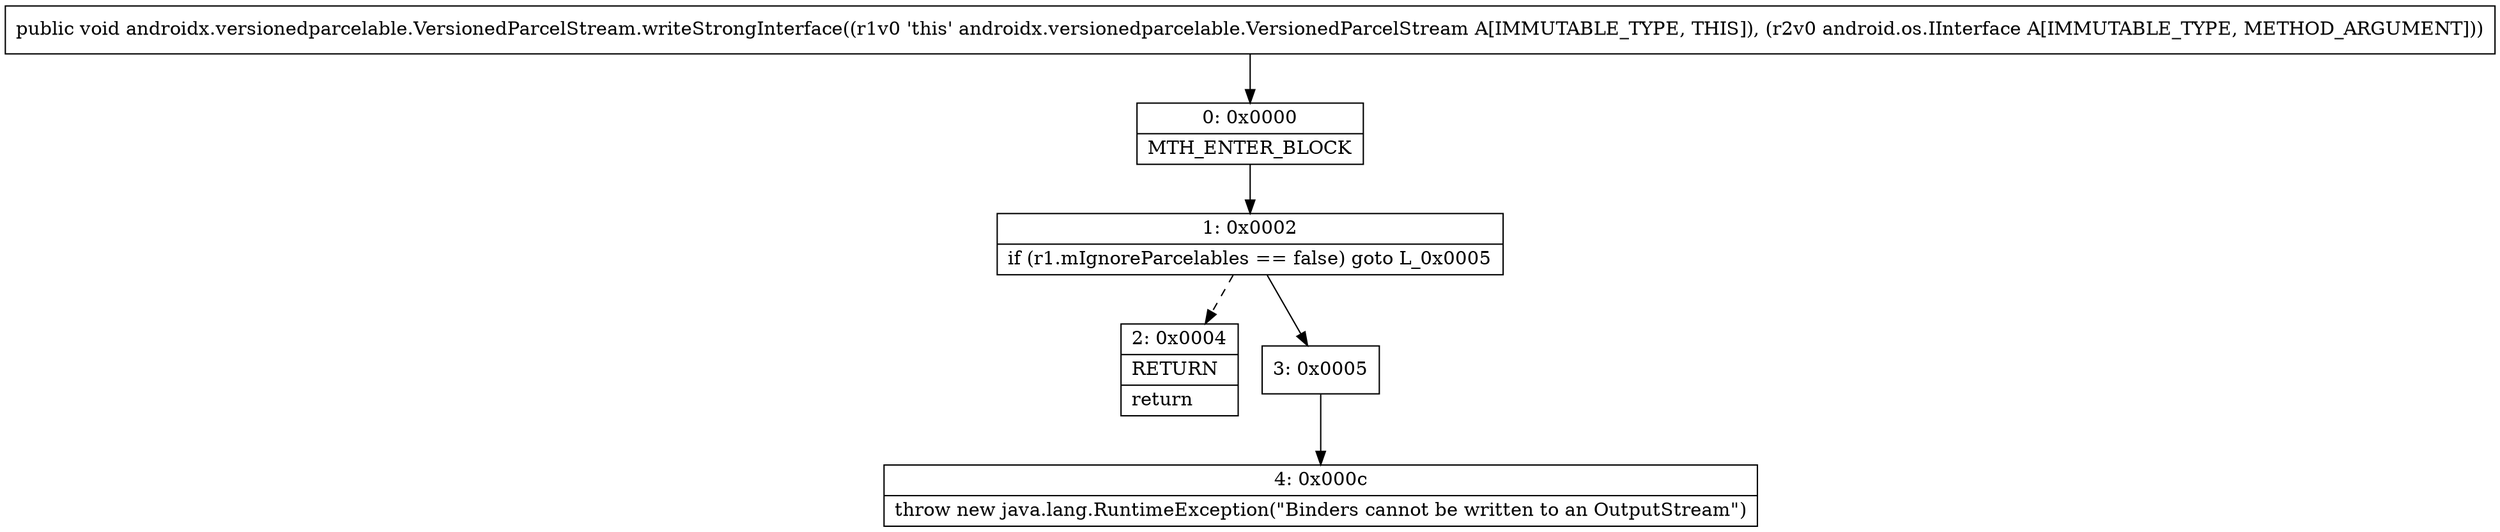 digraph "CFG forandroidx.versionedparcelable.VersionedParcelStream.writeStrongInterface(Landroid\/os\/IInterface;)V" {
Node_0 [shape=record,label="{0\:\ 0x0000|MTH_ENTER_BLOCK\l}"];
Node_1 [shape=record,label="{1\:\ 0x0002|if (r1.mIgnoreParcelables == false) goto L_0x0005\l}"];
Node_2 [shape=record,label="{2\:\ 0x0004|RETURN\l|return\l}"];
Node_3 [shape=record,label="{3\:\ 0x0005}"];
Node_4 [shape=record,label="{4\:\ 0x000c|throw new java.lang.RuntimeException(\"Binders cannot be written to an OutputStream\")\l}"];
MethodNode[shape=record,label="{public void androidx.versionedparcelable.VersionedParcelStream.writeStrongInterface((r1v0 'this' androidx.versionedparcelable.VersionedParcelStream A[IMMUTABLE_TYPE, THIS]), (r2v0 android.os.IInterface A[IMMUTABLE_TYPE, METHOD_ARGUMENT])) }"];
MethodNode -> Node_0;
Node_0 -> Node_1;
Node_1 -> Node_2[style=dashed];
Node_1 -> Node_3;
Node_3 -> Node_4;
}

